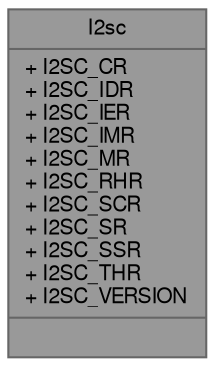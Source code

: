digraph "I2sc"
{
 // LATEX_PDF_SIZE
  bgcolor="transparent";
  edge [fontname=FreeSans,fontsize=10,labelfontname=FreeSans,labelfontsize=10];
  node [fontname=FreeSans,fontsize=10,shape=box,height=0.2,width=0.4];
  Node1 [shape=record,label="{I2sc\n|+ I2SC_CR\l+ I2SC_IDR\l+ I2SC_IER\l+ I2SC_IMR\l+ I2SC_MR\l+ I2SC_RHR\l+ I2SC_SCR\l+ I2SC_SR\l+ I2SC_SSR\l+ I2SC_THR\l+ I2SC_VERSION\l|}",height=0.2,width=0.4,color="gray40", fillcolor="grey60", style="filled", fontcolor="black",tooltip="I2sc hardware registers."];
}
